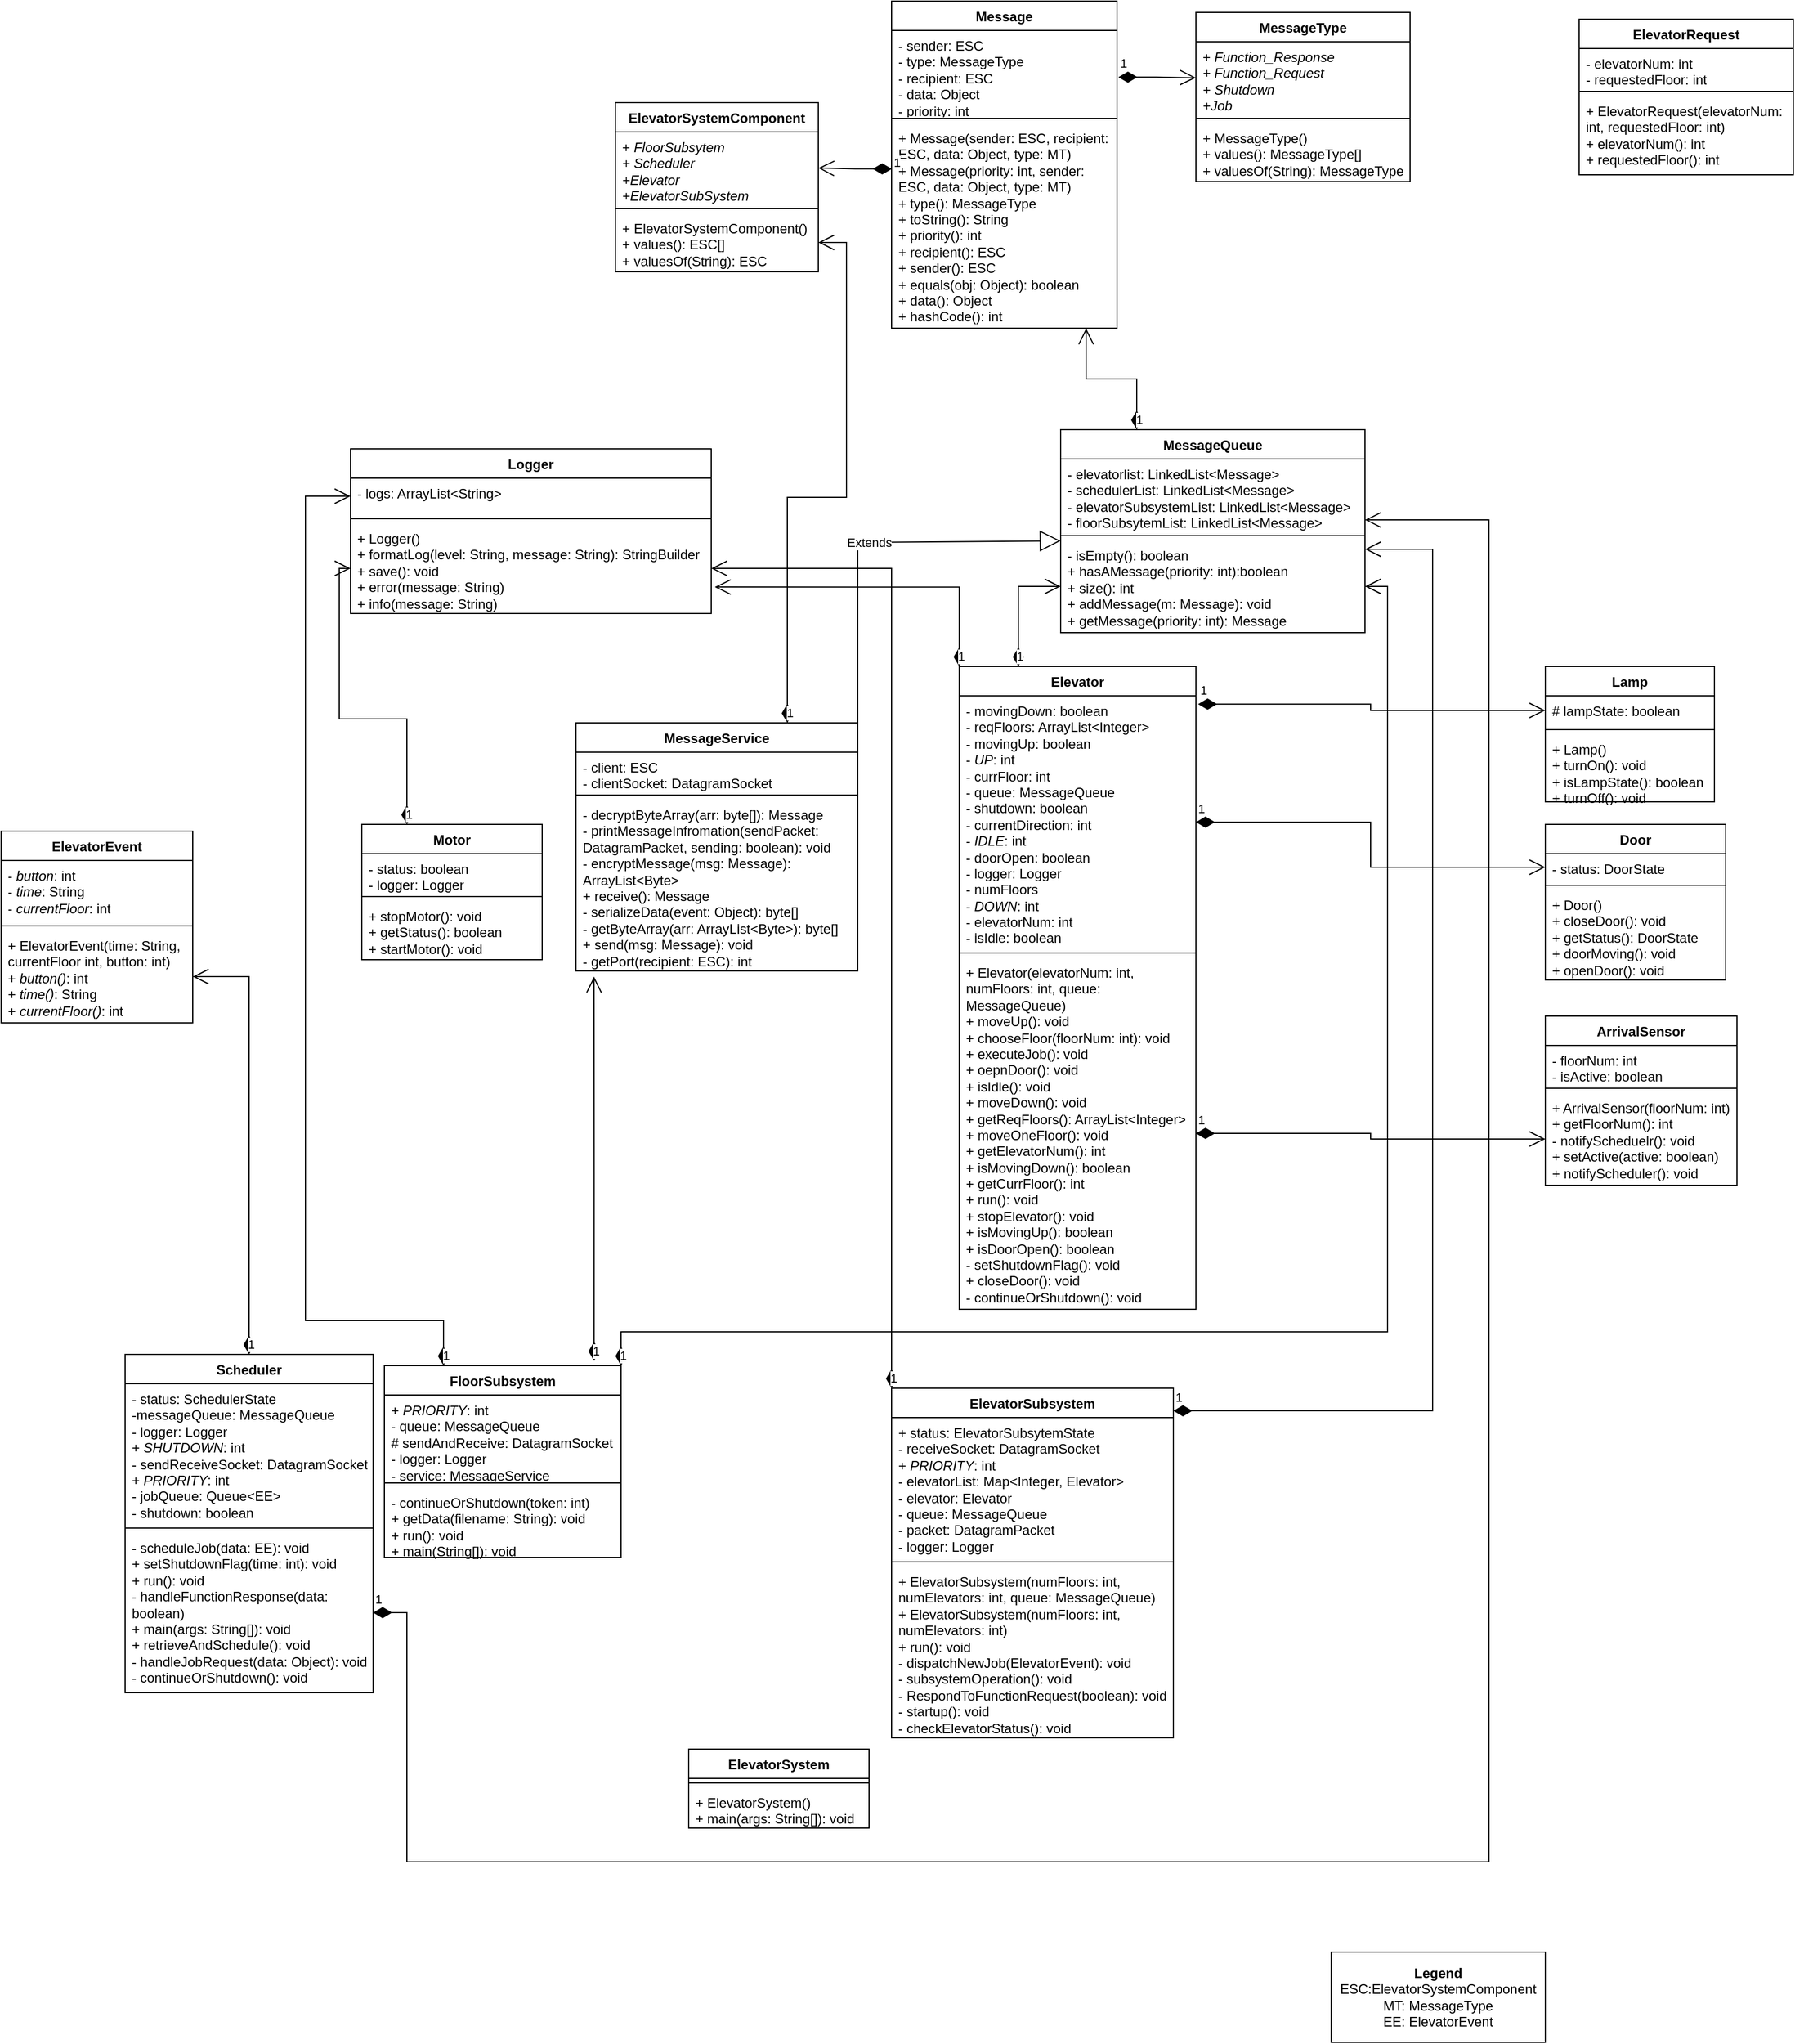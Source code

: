 <mxfile version="21.0.6" type="device"><diagram id="3t-Xdhb6PgF_ciVuHl3x" name="Page-1"><mxGraphModel dx="2268" dy="459" grid="1" gridSize="10" guides="1" tooltips="1" connect="1" arrows="1" fold="1" page="1" pageScale="1" pageWidth="1169" pageHeight="827" math="0" shadow="0"><root><mxCell id="0"/><mxCell id="1" parent="0"/><mxCell id="YwvVBsMI8Cu3JmlqMeA0-1" value="Message" style="swimlane;fontStyle=1;align=center;verticalAlign=top;childLayout=stackLayout;horizontal=1;startSize=26;horizontalStack=0;resizeParent=1;resizeParentMax=0;resizeLast=0;collapsible=1;marginBottom=0;whiteSpace=wrap;html=1;" vertex="1" parent="1"><mxGeometry x="390" y="110" width="200" height="290" as="geometry"/></mxCell><mxCell id="YwvVBsMI8Cu3JmlqMeA0-2" value="- sender: ESC&lt;br&gt;- type: MessageType&lt;br&gt;- recipient: ESC&lt;br&gt;- data: Object&lt;br&gt;- priority: int" style="text;strokeColor=none;fillColor=none;align=left;verticalAlign=top;spacingLeft=4;spacingRight=4;overflow=hidden;rotatable=0;points=[[0,0.5],[1,0.5]];portConstraint=eastwest;whiteSpace=wrap;html=1;" vertex="1" parent="YwvVBsMI8Cu3JmlqMeA0-1"><mxGeometry y="26" width="200" height="74" as="geometry"/></mxCell><mxCell id="YwvVBsMI8Cu3JmlqMeA0-3" value="" style="line;strokeWidth=1;fillColor=none;align=left;verticalAlign=middle;spacingTop=-1;spacingLeft=3;spacingRight=3;rotatable=0;labelPosition=right;points=[];portConstraint=eastwest;strokeColor=inherit;" vertex="1" parent="YwvVBsMI8Cu3JmlqMeA0-1"><mxGeometry y="100" width="200" height="8" as="geometry"/></mxCell><mxCell id="YwvVBsMI8Cu3JmlqMeA0-4" value="+ Message(sender: ESC, recipient: ESC, data: Object, type: MT)&lt;br&gt;+ Message(priority: int, sender: ESC, data: Object, type: MT)&lt;br&gt;+ type(): MessageType&lt;br&gt;+ toString(): String&lt;br&gt;+ priority(): int&lt;br&gt;+ recipient(): ESC&lt;br&gt;+ sender(): ESC&lt;br&gt;+ equals(obj: Object): boolean&lt;br&gt;+ data(): Object&lt;br&gt;+ hashCode(): int" style="text;strokeColor=none;fillColor=none;align=left;verticalAlign=top;spacingLeft=4;spacingRight=4;overflow=hidden;rotatable=0;points=[[0,0.5],[1,0.5]];portConstraint=eastwest;whiteSpace=wrap;html=1;" vertex="1" parent="YwvVBsMI8Cu3JmlqMeA0-1"><mxGeometry y="108" width="200" height="182" as="geometry"/></mxCell><mxCell id="YwvVBsMI8Cu3JmlqMeA0-5" value="MessageType" style="swimlane;fontStyle=1;align=center;verticalAlign=top;childLayout=stackLayout;horizontal=1;startSize=26;horizontalStack=0;resizeParent=1;resizeParentMax=0;resizeLast=0;collapsible=1;marginBottom=0;whiteSpace=wrap;html=1;" vertex="1" parent="1"><mxGeometry x="660" y="120" width="190" height="150" as="geometry"/></mxCell><mxCell id="YwvVBsMI8Cu3JmlqMeA0-6" value="+ &lt;i&gt;Function_Response&lt;br&gt;+ Function_Request&lt;br&gt;+ Shutdown&lt;br&gt;+Job&lt;br&gt;&lt;/i&gt;" style="text;strokeColor=none;fillColor=none;align=left;verticalAlign=top;spacingLeft=4;spacingRight=4;overflow=hidden;rotatable=0;points=[[0,0.5],[1,0.5]];portConstraint=eastwest;whiteSpace=wrap;html=1;" vertex="1" parent="YwvVBsMI8Cu3JmlqMeA0-5"><mxGeometry y="26" width="190" height="64" as="geometry"/></mxCell><mxCell id="YwvVBsMI8Cu3JmlqMeA0-7" value="" style="line;strokeWidth=1;fillColor=none;align=left;verticalAlign=middle;spacingTop=-1;spacingLeft=3;spacingRight=3;rotatable=0;labelPosition=right;points=[];portConstraint=eastwest;strokeColor=inherit;" vertex="1" parent="YwvVBsMI8Cu3JmlqMeA0-5"><mxGeometry y="90" width="190" height="8" as="geometry"/></mxCell><mxCell id="YwvVBsMI8Cu3JmlqMeA0-8" value="+ MessageType()&lt;br&gt;+ values(): MessageType[]&lt;br&gt;+ valuesOf(String): MessageType" style="text;strokeColor=none;fillColor=none;align=left;verticalAlign=top;spacingLeft=4;spacingRight=4;overflow=hidden;rotatable=0;points=[[0,0.5],[1,0.5]];portConstraint=eastwest;whiteSpace=wrap;html=1;" vertex="1" parent="YwvVBsMI8Cu3JmlqMeA0-5"><mxGeometry y="98" width="190" height="52" as="geometry"/></mxCell><mxCell id="YwvVBsMI8Cu3JmlqMeA0-13" value="ElevatorSystemComponent" style="swimlane;fontStyle=1;align=center;verticalAlign=top;childLayout=stackLayout;horizontal=1;startSize=26;horizontalStack=0;resizeParent=1;resizeParentMax=0;resizeLast=0;collapsible=1;marginBottom=0;whiteSpace=wrap;html=1;" vertex="1" parent="1"><mxGeometry x="145" y="200" width="180" height="150" as="geometry"/></mxCell><mxCell id="YwvVBsMI8Cu3JmlqMeA0-14" value="+ &lt;i&gt;FloorSubsytem&lt;br&gt;+ Scheduler&lt;br&gt;+Elevator&lt;br&gt;+ElevatorSubSystem&lt;br&gt;&lt;br&gt;&lt;/i&gt;" style="text;strokeColor=none;fillColor=none;align=left;verticalAlign=top;spacingLeft=4;spacingRight=4;overflow=hidden;rotatable=0;points=[[0,0.5],[1,0.5]];portConstraint=eastwest;whiteSpace=wrap;html=1;" vertex="1" parent="YwvVBsMI8Cu3JmlqMeA0-13"><mxGeometry y="26" width="180" height="64" as="geometry"/></mxCell><mxCell id="YwvVBsMI8Cu3JmlqMeA0-15" value="" style="line;strokeWidth=1;fillColor=none;align=left;verticalAlign=middle;spacingTop=-1;spacingLeft=3;spacingRight=3;rotatable=0;labelPosition=right;points=[];portConstraint=eastwest;strokeColor=inherit;" vertex="1" parent="YwvVBsMI8Cu3JmlqMeA0-13"><mxGeometry y="90" width="180" height="8" as="geometry"/></mxCell><mxCell id="YwvVBsMI8Cu3JmlqMeA0-16" value="+ ElevatorSystemComponent()&lt;br&gt;+ values(): ESC[]&lt;br&gt;+ valuesOf(String): ESC" style="text;strokeColor=none;fillColor=none;align=left;verticalAlign=top;spacingLeft=4;spacingRight=4;overflow=hidden;rotatable=0;points=[[0,0.5],[1,0.5]];portConstraint=eastwest;whiteSpace=wrap;html=1;" vertex="1" parent="YwvVBsMI8Cu3JmlqMeA0-13"><mxGeometry y="98" width="180" height="52" as="geometry"/></mxCell><mxCell id="YwvVBsMI8Cu3JmlqMeA0-17" value="MessageQueue" style="swimlane;fontStyle=1;align=center;verticalAlign=top;childLayout=stackLayout;horizontal=1;startSize=26;horizontalStack=0;resizeParent=1;resizeParentMax=0;resizeLast=0;collapsible=1;marginBottom=0;whiteSpace=wrap;html=1;" vertex="1" parent="1"><mxGeometry x="540" y="490" width="270" height="180" as="geometry"/></mxCell><mxCell id="YwvVBsMI8Cu3JmlqMeA0-18" value="- elevatorlist: LinkedList&amp;lt;Message&amp;gt;&lt;br&gt;- schedulerList: LinkedList&amp;lt;Message&amp;gt;&lt;br&gt;- elevatorSubsystemList: LinkedList&amp;lt;Message&amp;gt;&lt;br&gt;- floorSubsytemList: LinkedList&amp;lt;Message&amp;gt;" style="text;strokeColor=none;fillColor=none;align=left;verticalAlign=top;spacingLeft=4;spacingRight=4;overflow=hidden;rotatable=0;points=[[0,0.5],[1,0.5]];portConstraint=eastwest;whiteSpace=wrap;html=1;" vertex="1" parent="YwvVBsMI8Cu3JmlqMeA0-17"><mxGeometry y="26" width="270" height="64" as="geometry"/></mxCell><mxCell id="YwvVBsMI8Cu3JmlqMeA0-19" value="" style="line;strokeWidth=1;fillColor=none;align=left;verticalAlign=middle;spacingTop=-1;spacingLeft=3;spacingRight=3;rotatable=0;labelPosition=right;points=[];portConstraint=eastwest;strokeColor=inherit;" vertex="1" parent="YwvVBsMI8Cu3JmlqMeA0-17"><mxGeometry y="90" width="270" height="8" as="geometry"/></mxCell><mxCell id="YwvVBsMI8Cu3JmlqMeA0-20" value="- isEmpty(): boolean&lt;br&gt;+ hasAMessage(priority: int):boolean&lt;br&gt;+ size(): int&lt;br&gt;+ addMessage(m: Message): void&lt;br&gt;+ getMessage(priority: int): Message" style="text;strokeColor=none;fillColor=none;align=left;verticalAlign=top;spacingLeft=4;spacingRight=4;overflow=hidden;rotatable=0;points=[[0,0.5],[1,0.5]];portConstraint=eastwest;whiteSpace=wrap;html=1;" vertex="1" parent="YwvVBsMI8Cu3JmlqMeA0-17"><mxGeometry y="98" width="270" height="82" as="geometry"/></mxCell><mxCell id="YwvVBsMI8Cu3JmlqMeA0-25" value="Logger" style="swimlane;fontStyle=1;align=center;verticalAlign=top;childLayout=stackLayout;horizontal=1;startSize=26;horizontalStack=0;resizeParent=1;resizeParentMax=0;resizeLast=0;collapsible=1;marginBottom=0;whiteSpace=wrap;html=1;" vertex="1" parent="1"><mxGeometry x="-90" y="507" width="320" height="146" as="geometry"/></mxCell><mxCell id="YwvVBsMI8Cu3JmlqMeA0-26" value="- logs: ArrayList&amp;lt;String&amp;gt;&lt;br&gt;" style="text;strokeColor=none;fillColor=none;align=left;verticalAlign=top;spacingLeft=4;spacingRight=4;overflow=hidden;rotatable=0;points=[[0,0.5],[1,0.5]];portConstraint=eastwest;whiteSpace=wrap;html=1;" vertex="1" parent="YwvVBsMI8Cu3JmlqMeA0-25"><mxGeometry y="26" width="320" height="32" as="geometry"/></mxCell><mxCell id="YwvVBsMI8Cu3JmlqMeA0-27" value="" style="line;strokeWidth=1;fillColor=none;align=left;verticalAlign=middle;spacingTop=-1;spacingLeft=3;spacingRight=3;rotatable=0;labelPosition=right;points=[];portConstraint=eastwest;strokeColor=inherit;" vertex="1" parent="YwvVBsMI8Cu3JmlqMeA0-25"><mxGeometry y="58" width="320" height="8" as="geometry"/></mxCell><mxCell id="YwvVBsMI8Cu3JmlqMeA0-28" value="+ Logger()&lt;br&gt;+ formatLog(level: String, message: String): StringBuilder&lt;br&gt;+ save(): void&lt;br&gt;+ error(message: String)&lt;br&gt;+ info(message: String)" style="text;strokeColor=none;fillColor=none;align=left;verticalAlign=top;spacingLeft=4;spacingRight=4;overflow=hidden;rotatable=0;points=[[0,0.5],[1,0.5]];portConstraint=eastwest;whiteSpace=wrap;html=1;" vertex="1" parent="YwvVBsMI8Cu3JmlqMeA0-25"><mxGeometry y="66" width="320" height="80" as="geometry"/></mxCell><mxCell id="YwvVBsMI8Cu3JmlqMeA0-29" value="Elevator" style="swimlane;fontStyle=1;align=center;verticalAlign=top;childLayout=stackLayout;horizontal=1;startSize=26;horizontalStack=0;resizeParent=1;resizeParentMax=0;resizeLast=0;collapsible=1;marginBottom=0;whiteSpace=wrap;html=1;" vertex="1" parent="1"><mxGeometry x="450" y="700" width="210" height="570" as="geometry"/></mxCell><mxCell id="YwvVBsMI8Cu3JmlqMeA0-30" value="- movingDown: boolean&lt;br&gt;- reqFloors: ArrayList&amp;lt;Integer&amp;gt;&lt;br&gt;- movingUp: boolean&lt;br&gt;- &lt;i&gt;UP&lt;/i&gt;: int&lt;br&gt;- currFloor: int&lt;br&gt;- queue: MessageQueue&lt;br&gt;- shutdown: boolean&lt;br&gt;- currentDirection: int&lt;br&gt;- &lt;i&gt;IDLE&lt;/i&gt;: int&lt;br&gt;- doorOpen: boolean&lt;br&gt;- logger: Logger&lt;br&gt;- numFloors&amp;nbsp;&lt;br&gt;- &lt;i&gt;DOWN&lt;/i&gt;: int&lt;br&gt;- elevatorNum: int&lt;br&gt;- isIdle: boolean" style="text;strokeColor=none;fillColor=none;align=left;verticalAlign=top;spacingLeft=4;spacingRight=4;overflow=hidden;rotatable=0;points=[[0,0.5],[1,0.5]];portConstraint=eastwest;whiteSpace=wrap;html=1;" vertex="1" parent="YwvVBsMI8Cu3JmlqMeA0-29"><mxGeometry y="26" width="210" height="224" as="geometry"/></mxCell><mxCell id="YwvVBsMI8Cu3JmlqMeA0-31" value="" style="line;strokeWidth=1;fillColor=none;align=left;verticalAlign=middle;spacingTop=-1;spacingLeft=3;spacingRight=3;rotatable=0;labelPosition=right;points=[];portConstraint=eastwest;strokeColor=inherit;" vertex="1" parent="YwvVBsMI8Cu3JmlqMeA0-29"><mxGeometry y="250" width="210" height="8" as="geometry"/></mxCell><mxCell id="YwvVBsMI8Cu3JmlqMeA0-32" value="+ Elevator(elevatorNum: int, numFloors: int, queue: MessageQueue)&lt;br&gt;+ moveUp(): void&lt;br&gt;+ chooseFloor(floorNum: int): void&lt;br&gt;+ executeJob(): void&lt;br&gt;+ oepnDoor(): void&lt;br&gt;+ isIdle(): void&lt;br&gt;+ moveDown(): void&lt;br&gt;+ getReqFloors(): ArrayList&amp;lt;Integer&amp;gt;&lt;br&gt;+ moveOneFloor(): void&lt;br&gt;+ getElevatorNum(): int&lt;br&gt;+ isMovingDown(): boolean&lt;br&gt;+ getCurrFloor(): int&lt;br&gt;+ run(): void&lt;br&gt;+ stopElevator(): void&lt;br&gt;+ isMovingUp(): boolean&lt;br&gt;+ isDoorOpen(): boolean&lt;br&gt;- setShutdownFlag(): void&lt;br&gt;+ closeDoor(): void&lt;br&gt;- continueOrShutdown(): void" style="text;strokeColor=none;fillColor=none;align=left;verticalAlign=top;spacingLeft=4;spacingRight=4;overflow=hidden;rotatable=0;points=[[0,0.5],[1,0.5]];portConstraint=eastwest;whiteSpace=wrap;html=1;" vertex="1" parent="YwvVBsMI8Cu3JmlqMeA0-29"><mxGeometry y="258" width="210" height="312" as="geometry"/></mxCell><mxCell id="YwvVBsMI8Cu3JmlqMeA0-33" value="MessageService" style="swimlane;fontStyle=1;align=center;verticalAlign=top;childLayout=stackLayout;horizontal=1;startSize=26;horizontalStack=0;resizeParent=1;resizeParentMax=0;resizeLast=0;collapsible=1;marginBottom=0;whiteSpace=wrap;html=1;" vertex="1" parent="1"><mxGeometry x="110" y="750" width="250" height="220" as="geometry"/></mxCell><mxCell id="YwvVBsMI8Cu3JmlqMeA0-34" value="- client: ESC&lt;br&gt;- clientSocket: DatagramSocket" style="text;strokeColor=none;fillColor=none;align=left;verticalAlign=top;spacingLeft=4;spacingRight=4;overflow=hidden;rotatable=0;points=[[0,0.5],[1,0.5]];portConstraint=eastwest;whiteSpace=wrap;html=1;" vertex="1" parent="YwvVBsMI8Cu3JmlqMeA0-33"><mxGeometry y="26" width="250" height="34" as="geometry"/></mxCell><mxCell id="YwvVBsMI8Cu3JmlqMeA0-35" value="" style="line;strokeWidth=1;fillColor=none;align=left;verticalAlign=middle;spacingTop=-1;spacingLeft=3;spacingRight=3;rotatable=0;labelPosition=right;points=[];portConstraint=eastwest;strokeColor=inherit;" vertex="1" parent="YwvVBsMI8Cu3JmlqMeA0-33"><mxGeometry y="60" width="250" height="8" as="geometry"/></mxCell><mxCell id="YwvVBsMI8Cu3JmlqMeA0-36" value="- decryptByteArray(arr: byte[]): Message&lt;br&gt;- printMessageInfromation(sendPacket: DatagramPacket, sending: boolean): void&lt;br&gt;- encryptMessage(msg: Message): ArrayList&amp;lt;Byte&amp;gt;&lt;br&gt;+ receive(): Message&lt;br&gt;- serializeData(event: Object): byte[]&lt;br&gt;- getByteArray(arr: ArrayList&amp;lt;Byte&amp;gt;): byte[]&lt;br&gt;+ send(msg: Message): void&lt;br&gt;- getPort(recipient: ESC): int" style="text;strokeColor=none;fillColor=none;align=left;verticalAlign=top;spacingLeft=4;spacingRight=4;overflow=hidden;rotatable=0;points=[[0,0.5],[1,0.5]];portConstraint=eastwest;whiteSpace=wrap;html=1;" vertex="1" parent="YwvVBsMI8Cu3JmlqMeA0-33"><mxGeometry y="68" width="250" height="152" as="geometry"/></mxCell><mxCell id="YwvVBsMI8Cu3JmlqMeA0-37" value="Motor" style="swimlane;fontStyle=1;align=center;verticalAlign=top;childLayout=stackLayout;horizontal=1;startSize=26;horizontalStack=0;resizeParent=1;resizeParentMax=0;resizeLast=0;collapsible=1;marginBottom=0;whiteSpace=wrap;html=1;" vertex="1" parent="1"><mxGeometry x="-80" y="840" width="160" height="120" as="geometry"/></mxCell><mxCell id="YwvVBsMI8Cu3JmlqMeA0-38" value="- status: boolean&lt;br&gt;- logger: Logger" style="text;strokeColor=none;fillColor=none;align=left;verticalAlign=top;spacingLeft=4;spacingRight=4;overflow=hidden;rotatable=0;points=[[0,0.5],[1,0.5]];portConstraint=eastwest;whiteSpace=wrap;html=1;" vertex="1" parent="YwvVBsMI8Cu3JmlqMeA0-37"><mxGeometry y="26" width="160" height="34" as="geometry"/></mxCell><mxCell id="YwvVBsMI8Cu3JmlqMeA0-39" value="" style="line;strokeWidth=1;fillColor=none;align=left;verticalAlign=middle;spacingTop=-1;spacingLeft=3;spacingRight=3;rotatable=0;labelPosition=right;points=[];portConstraint=eastwest;strokeColor=inherit;" vertex="1" parent="YwvVBsMI8Cu3JmlqMeA0-37"><mxGeometry y="60" width="160" height="8" as="geometry"/></mxCell><mxCell id="YwvVBsMI8Cu3JmlqMeA0-40" value="+ stopMotor(): void&lt;br&gt;+ getStatus(): boolean&lt;br&gt;+ startMotor(): void" style="text;strokeColor=none;fillColor=none;align=left;verticalAlign=top;spacingLeft=4;spacingRight=4;overflow=hidden;rotatable=0;points=[[0,0.5],[1,0.5]];portConstraint=eastwest;whiteSpace=wrap;html=1;" vertex="1" parent="YwvVBsMI8Cu3JmlqMeA0-37"><mxGeometry y="68" width="160" height="52" as="geometry"/></mxCell><mxCell id="YwvVBsMI8Cu3JmlqMeA0-41" value="ElevatorEvent" style="swimlane;fontStyle=1;align=center;verticalAlign=top;childLayout=stackLayout;horizontal=1;startSize=26;horizontalStack=0;resizeParent=1;resizeParentMax=0;resizeLast=0;collapsible=1;marginBottom=0;whiteSpace=wrap;html=1;" vertex="1" parent="1"><mxGeometry x="-400" y="846" width="170" height="170" as="geometry"/></mxCell><mxCell id="YwvVBsMI8Cu3JmlqMeA0-42" value="- &lt;i&gt;button&lt;/i&gt;: int&lt;br&gt;- &lt;i&gt;time&lt;/i&gt;: String&lt;br&gt;- &lt;i&gt;currentFloor&lt;/i&gt;: int" style="text;strokeColor=none;fillColor=none;align=left;verticalAlign=top;spacingLeft=4;spacingRight=4;overflow=hidden;rotatable=0;points=[[0,0.5],[1,0.5]];portConstraint=eastwest;whiteSpace=wrap;html=1;" vertex="1" parent="YwvVBsMI8Cu3JmlqMeA0-41"><mxGeometry y="26" width="170" height="54" as="geometry"/></mxCell><mxCell id="YwvVBsMI8Cu3JmlqMeA0-43" value="" style="line;strokeWidth=1;fillColor=none;align=left;verticalAlign=middle;spacingTop=-1;spacingLeft=3;spacingRight=3;rotatable=0;labelPosition=right;points=[];portConstraint=eastwest;strokeColor=inherit;" vertex="1" parent="YwvVBsMI8Cu3JmlqMeA0-41"><mxGeometry y="80" width="170" height="8" as="geometry"/></mxCell><mxCell id="YwvVBsMI8Cu3JmlqMeA0-44" value="+ ElevatorEvent(time: String, currentFloor int, button: int)&lt;br&gt;+&amp;nbsp;&lt;i&gt;button()&lt;/i&gt;: int&lt;br&gt;+ &lt;i&gt;time()&lt;/i&gt;: String&lt;br&gt;+&lt;i&gt; currentFloor()&lt;/i&gt;: int" style="text;strokeColor=none;fillColor=none;align=left;verticalAlign=top;spacingLeft=4;spacingRight=4;overflow=hidden;rotatable=0;points=[[0,0.5],[1,0.5]];portConstraint=eastwest;whiteSpace=wrap;html=1;" vertex="1" parent="YwvVBsMI8Cu3JmlqMeA0-41"><mxGeometry y="88" width="170" height="82" as="geometry"/></mxCell><mxCell id="YwvVBsMI8Cu3JmlqMeA0-45" value="ElevatorSubsystem" style="swimlane;fontStyle=1;align=center;verticalAlign=top;childLayout=stackLayout;horizontal=1;startSize=26;horizontalStack=0;resizeParent=1;resizeParentMax=0;resizeLast=0;collapsible=1;marginBottom=0;whiteSpace=wrap;html=1;" vertex="1" parent="1"><mxGeometry x="390" y="1340" width="250" height="310" as="geometry"/></mxCell><mxCell id="YwvVBsMI8Cu3JmlqMeA0-46" value="+ status: ElevatorSubsytemState&lt;br&gt;- receiveSocket: DatagramSocket&lt;br&gt;+ &lt;i&gt;PRIORITY&lt;/i&gt;: int&lt;br&gt;- elevatorList: Map&amp;lt;Integer, Elevator&amp;gt;&lt;br&gt;- elevator: Elevator&lt;br&gt;- queue: MessageQueue&lt;br&gt;- packet: DatagramPacket&lt;br&gt;- logger: Logger" style="text;strokeColor=none;fillColor=none;align=left;verticalAlign=top;spacingLeft=4;spacingRight=4;overflow=hidden;rotatable=0;points=[[0,0.5],[1,0.5]];portConstraint=eastwest;whiteSpace=wrap;html=1;" vertex="1" parent="YwvVBsMI8Cu3JmlqMeA0-45"><mxGeometry y="26" width="250" height="124" as="geometry"/></mxCell><mxCell id="YwvVBsMI8Cu3JmlqMeA0-47" value="" style="line;strokeWidth=1;fillColor=none;align=left;verticalAlign=middle;spacingTop=-1;spacingLeft=3;spacingRight=3;rotatable=0;labelPosition=right;points=[];portConstraint=eastwest;strokeColor=inherit;" vertex="1" parent="YwvVBsMI8Cu3JmlqMeA0-45"><mxGeometry y="150" width="250" height="8" as="geometry"/></mxCell><mxCell id="YwvVBsMI8Cu3JmlqMeA0-48" value="+ ElevatorSubsystem(numFloors: int, numElevators: int, queue: MessageQueue)&lt;br&gt;+ ElevatorSubsystem(numFloors: int, numElevators: int)&lt;br&gt;+ run(): void&lt;br&gt;- dispatchNewJob(ElevatorEvent): void&lt;br&gt;- subsystemOperation(): void&lt;br&gt;- RespondToFunctionRequest(boolean): void&lt;br&gt;- startup(): void&lt;br&gt;- checkElevatorStatus(): void" style="text;strokeColor=none;fillColor=none;align=left;verticalAlign=top;spacingLeft=4;spacingRight=4;overflow=hidden;rotatable=0;points=[[0,0.5],[1,0.5]];portConstraint=eastwest;whiteSpace=wrap;html=1;" vertex="1" parent="YwvVBsMI8Cu3JmlqMeA0-45"><mxGeometry y="158" width="250" height="152" as="geometry"/></mxCell><mxCell id="YwvVBsMI8Cu3JmlqMeA0-49" value="FloorSubsystem" style="swimlane;fontStyle=1;align=center;verticalAlign=top;childLayout=stackLayout;horizontal=1;startSize=26;horizontalStack=0;resizeParent=1;resizeParentMax=0;resizeLast=0;collapsible=1;marginBottom=0;whiteSpace=wrap;html=1;" vertex="1" parent="1"><mxGeometry x="-60" y="1320" width="210" height="170" as="geometry"/></mxCell><mxCell id="YwvVBsMI8Cu3JmlqMeA0-50" value="+ &lt;i&gt;PRIORITY&lt;/i&gt;:&lt;i&gt;&amp;nbsp;&lt;/i&gt;int&lt;br&gt;- queue: MessageQueue&lt;br&gt;# sendAndReceive: DatagramSocket&lt;br&gt;- logger: Logger&lt;br&gt;- service: MessageService" style="text;strokeColor=none;fillColor=none;align=left;verticalAlign=top;spacingLeft=4;spacingRight=4;overflow=hidden;rotatable=0;points=[[0,0.5],[1,0.5]];portConstraint=eastwest;whiteSpace=wrap;html=1;" vertex="1" parent="YwvVBsMI8Cu3JmlqMeA0-49"><mxGeometry y="26" width="210" height="74" as="geometry"/></mxCell><mxCell id="YwvVBsMI8Cu3JmlqMeA0-51" value="" style="line;strokeWidth=1;fillColor=none;align=left;verticalAlign=middle;spacingTop=-1;spacingLeft=3;spacingRight=3;rotatable=0;labelPosition=right;points=[];portConstraint=eastwest;strokeColor=inherit;" vertex="1" parent="YwvVBsMI8Cu3JmlqMeA0-49"><mxGeometry y="100" width="210" height="8" as="geometry"/></mxCell><mxCell id="YwvVBsMI8Cu3JmlqMeA0-52" value="- continueOrShutdown(token: int)&lt;br&gt;+ getData(filename: String): void&lt;br&gt;+ run(): void&lt;br&gt;+ main(String[]): void" style="text;strokeColor=none;fillColor=none;align=left;verticalAlign=top;spacingLeft=4;spacingRight=4;overflow=hidden;rotatable=0;points=[[0,0.5],[1,0.5]];portConstraint=eastwest;whiteSpace=wrap;html=1;" vertex="1" parent="YwvVBsMI8Cu3JmlqMeA0-49"><mxGeometry y="108" width="210" height="62" as="geometry"/></mxCell><mxCell id="YwvVBsMI8Cu3JmlqMeA0-53" value="Scheduler" style="swimlane;fontStyle=1;align=center;verticalAlign=top;childLayout=stackLayout;horizontal=1;startSize=26;horizontalStack=0;resizeParent=1;resizeParentMax=0;resizeLast=0;collapsible=1;marginBottom=0;whiteSpace=wrap;html=1;" vertex="1" parent="1"><mxGeometry x="-290" y="1310" width="220" height="300" as="geometry"/></mxCell><mxCell id="YwvVBsMI8Cu3JmlqMeA0-54" value="- status: SchedulerState&lt;br&gt;-messageQueue: MessageQueue&lt;br&gt;- logger: Logger&lt;br&gt;+&lt;i&gt;&amp;nbsp;SHUTDOWN&lt;/i&gt;: int&lt;br&gt;- sendReceiveSocket: DatagramSocket&lt;br&gt;+&lt;i&gt;&amp;nbsp;PRIORITY&lt;/i&gt;: int&lt;br&gt;- jobQueue: Queue&amp;lt;EE&amp;gt;&lt;br&gt;- shutdown: boolean" style="text;strokeColor=none;fillColor=none;align=left;verticalAlign=top;spacingLeft=4;spacingRight=4;overflow=hidden;rotatable=0;points=[[0,0.5],[1,0.5]];portConstraint=eastwest;whiteSpace=wrap;html=1;" vertex="1" parent="YwvVBsMI8Cu3JmlqMeA0-53"><mxGeometry y="26" width="220" height="124" as="geometry"/></mxCell><mxCell id="YwvVBsMI8Cu3JmlqMeA0-55" value="" style="line;strokeWidth=1;fillColor=none;align=left;verticalAlign=middle;spacingTop=-1;spacingLeft=3;spacingRight=3;rotatable=0;labelPosition=right;points=[];portConstraint=eastwest;strokeColor=inherit;" vertex="1" parent="YwvVBsMI8Cu3JmlqMeA0-53"><mxGeometry y="150" width="220" height="8" as="geometry"/></mxCell><mxCell id="YwvVBsMI8Cu3JmlqMeA0-56" value="- scheduleJob(data: EE): void&lt;br&gt;+ setShutdownFlag(time: int): void&lt;br&gt;+ run(): void&lt;br&gt;- handleFunctionResponse(data: boolean)&lt;br&gt;+ main(args: String[]): void&lt;br&gt;+ retrieveAndSchedule(): void&lt;br&gt;- handleJobRequest(data: Object): void&lt;br&gt;- continueOrShutdown(): void" style="text;strokeColor=none;fillColor=none;align=left;verticalAlign=top;spacingLeft=4;spacingRight=4;overflow=hidden;rotatable=0;points=[[0,0.5],[1,0.5]];portConstraint=eastwest;whiteSpace=wrap;html=1;" vertex="1" parent="YwvVBsMI8Cu3JmlqMeA0-53"><mxGeometry y="158" width="220" height="142" as="geometry"/></mxCell><mxCell id="YwvVBsMI8Cu3JmlqMeA0-57" value="ElevatorSystem" style="swimlane;fontStyle=1;align=center;verticalAlign=top;childLayout=stackLayout;horizontal=1;startSize=26;horizontalStack=0;resizeParent=1;resizeParentMax=0;resizeLast=0;collapsible=1;marginBottom=0;whiteSpace=wrap;html=1;" vertex="1" parent="1"><mxGeometry x="210" y="1660" width="160" height="70" as="geometry"/></mxCell><mxCell id="YwvVBsMI8Cu3JmlqMeA0-59" value="" style="line;strokeWidth=1;fillColor=none;align=left;verticalAlign=middle;spacingTop=-1;spacingLeft=3;spacingRight=3;rotatable=0;labelPosition=right;points=[];portConstraint=eastwest;strokeColor=inherit;" vertex="1" parent="YwvVBsMI8Cu3JmlqMeA0-57"><mxGeometry y="26" width="160" height="8" as="geometry"/></mxCell><mxCell id="YwvVBsMI8Cu3JmlqMeA0-60" value="+ ElevatorSystem()&lt;br&gt;+ main(args: String[]): void" style="text;strokeColor=none;fillColor=none;align=left;verticalAlign=top;spacingLeft=4;spacingRight=4;overflow=hidden;rotatable=0;points=[[0,0.5],[1,0.5]];portConstraint=eastwest;whiteSpace=wrap;html=1;" vertex="1" parent="YwvVBsMI8Cu3JmlqMeA0-57"><mxGeometry y="34" width="160" height="36" as="geometry"/></mxCell><mxCell id="YwvVBsMI8Cu3JmlqMeA0-62" value="ElevatorRequest" style="swimlane;fontStyle=1;align=center;verticalAlign=top;childLayout=stackLayout;horizontal=1;startSize=26;horizontalStack=0;resizeParent=1;resizeParentMax=0;resizeLast=0;collapsible=1;marginBottom=0;whiteSpace=wrap;html=1;" vertex="1" parent="1"><mxGeometry x="1000" y="126" width="190" height="138" as="geometry"/></mxCell><mxCell id="YwvVBsMI8Cu3JmlqMeA0-63" value="- elevatorNum: int&lt;br&gt;- requestedFloor: int" style="text;strokeColor=none;fillColor=none;align=left;verticalAlign=top;spacingLeft=4;spacingRight=4;overflow=hidden;rotatable=0;points=[[0,0.5],[1,0.5]];portConstraint=eastwest;whiteSpace=wrap;html=1;" vertex="1" parent="YwvVBsMI8Cu3JmlqMeA0-62"><mxGeometry y="26" width="190" height="34" as="geometry"/></mxCell><mxCell id="YwvVBsMI8Cu3JmlqMeA0-64" value="" style="line;strokeWidth=1;fillColor=none;align=left;verticalAlign=middle;spacingTop=-1;spacingLeft=3;spacingRight=3;rotatable=0;labelPosition=right;points=[];portConstraint=eastwest;strokeColor=inherit;" vertex="1" parent="YwvVBsMI8Cu3JmlqMeA0-62"><mxGeometry y="60" width="190" height="8" as="geometry"/></mxCell><mxCell id="YwvVBsMI8Cu3JmlqMeA0-65" value="+ ElevatorRequest(elevatorNum: int, requestedFloor: int)&lt;br&gt;+ elevatorNum(): int&lt;br&gt;+ requestedFloor(): int" style="text;strokeColor=none;fillColor=none;align=left;verticalAlign=top;spacingLeft=4;spacingRight=4;overflow=hidden;rotatable=0;points=[[0,0.5],[1,0.5]];portConstraint=eastwest;whiteSpace=wrap;html=1;" vertex="1" parent="YwvVBsMI8Cu3JmlqMeA0-62"><mxGeometry y="68" width="190" height="70" as="geometry"/></mxCell><mxCell id="YwvVBsMI8Cu3JmlqMeA0-66" value="ArrivalSensor" style="swimlane;fontStyle=1;align=center;verticalAlign=top;childLayout=stackLayout;horizontal=1;startSize=26;horizontalStack=0;resizeParent=1;resizeParentMax=0;resizeLast=0;collapsible=1;marginBottom=0;whiteSpace=wrap;html=1;" vertex="1" parent="1"><mxGeometry x="970" y="1010" width="170" height="150" as="geometry"/></mxCell><mxCell id="YwvVBsMI8Cu3JmlqMeA0-67" value="- floorNum: int&lt;br&gt;- isActive: boolean" style="text;strokeColor=none;fillColor=none;align=left;verticalAlign=top;spacingLeft=4;spacingRight=4;overflow=hidden;rotatable=0;points=[[0,0.5],[1,0.5]];portConstraint=eastwest;whiteSpace=wrap;html=1;" vertex="1" parent="YwvVBsMI8Cu3JmlqMeA0-66"><mxGeometry y="26" width="170" height="34" as="geometry"/></mxCell><mxCell id="YwvVBsMI8Cu3JmlqMeA0-68" value="" style="line;strokeWidth=1;fillColor=none;align=left;verticalAlign=middle;spacingTop=-1;spacingLeft=3;spacingRight=3;rotatable=0;labelPosition=right;points=[];portConstraint=eastwest;strokeColor=inherit;" vertex="1" parent="YwvVBsMI8Cu3JmlqMeA0-66"><mxGeometry y="60" width="170" height="8" as="geometry"/></mxCell><mxCell id="YwvVBsMI8Cu3JmlqMeA0-69" value="+ ArrivalSensor(floorNum: int) &lt;br&gt;+ getFloorNum(): int&lt;br&gt;- notifyScheduelr(): void&lt;br&gt;+ setActive(active: boolean)&lt;br&gt;+ notifyScheduler(): void" style="text;strokeColor=none;fillColor=none;align=left;verticalAlign=top;spacingLeft=4;spacingRight=4;overflow=hidden;rotatable=0;points=[[0,0.5],[1,0.5]];portConstraint=eastwest;whiteSpace=wrap;html=1;" vertex="1" parent="YwvVBsMI8Cu3JmlqMeA0-66"><mxGeometry y="68" width="170" height="82" as="geometry"/></mxCell><mxCell id="YwvVBsMI8Cu3JmlqMeA0-70" value="Door" style="swimlane;fontStyle=1;align=center;verticalAlign=top;childLayout=stackLayout;horizontal=1;startSize=26;horizontalStack=0;resizeParent=1;resizeParentMax=0;resizeLast=0;collapsible=1;marginBottom=0;whiteSpace=wrap;html=1;" vertex="1" parent="1"><mxGeometry x="970" y="840" width="160" height="138" as="geometry"/></mxCell><mxCell id="YwvVBsMI8Cu3JmlqMeA0-71" value="- status: DoorState" style="text;strokeColor=none;fillColor=none;align=left;verticalAlign=top;spacingLeft=4;spacingRight=4;overflow=hidden;rotatable=0;points=[[0,0.5],[1,0.5]];portConstraint=eastwest;whiteSpace=wrap;html=1;" vertex="1" parent="YwvVBsMI8Cu3JmlqMeA0-70"><mxGeometry y="26" width="160" height="24" as="geometry"/></mxCell><mxCell id="YwvVBsMI8Cu3JmlqMeA0-72" value="" style="line;strokeWidth=1;fillColor=none;align=left;verticalAlign=middle;spacingTop=-1;spacingLeft=3;spacingRight=3;rotatable=0;labelPosition=right;points=[];portConstraint=eastwest;strokeColor=inherit;" vertex="1" parent="YwvVBsMI8Cu3JmlqMeA0-70"><mxGeometry y="50" width="160" height="8" as="geometry"/></mxCell><mxCell id="YwvVBsMI8Cu3JmlqMeA0-73" value="+ Door()&lt;br&gt;+ closeDoor(): void&lt;br&gt;+ getStatus(): DoorState&lt;br&gt;+ doorMoving(): void&lt;br&gt;+ openDoor(): void" style="text;strokeColor=none;fillColor=none;align=left;verticalAlign=top;spacingLeft=4;spacingRight=4;overflow=hidden;rotatable=0;points=[[0,0.5],[1,0.5]];portConstraint=eastwest;whiteSpace=wrap;html=1;" vertex="1" parent="YwvVBsMI8Cu3JmlqMeA0-70"><mxGeometry y="58" width="160" height="80" as="geometry"/></mxCell><mxCell id="YwvVBsMI8Cu3JmlqMeA0-74" value="1" style="endArrow=open;html=1;endSize=12;startArrow=diamondThin;startSize=14;startFill=1;edgeStyle=orthogonalEdgeStyle;align=left;verticalAlign=bottom;rounded=0;entryX=0;entryY=0.5;entryDx=0;entryDy=0;exitX=1.006;exitY=0.56;exitDx=0;exitDy=0;exitPerimeter=0;" edge="1" parent="1" source="YwvVBsMI8Cu3JmlqMeA0-2" target="YwvVBsMI8Cu3JmlqMeA0-6"><mxGeometry x="-1" y="3" relative="1" as="geometry"><mxPoint x="600" y="180" as="sourcePoint"/><mxPoint x="720" y="70" as="targetPoint"/></mxGeometry></mxCell><mxCell id="YwvVBsMI8Cu3JmlqMeA0-75" value="1" style="endArrow=open;html=1;endSize=12;startArrow=diamondThin;startSize=14;startFill=1;edgeStyle=orthogonalEdgeStyle;align=left;verticalAlign=bottom;rounded=0;entryX=1;entryY=0.5;entryDx=0;entryDy=0;exitX=0.001;exitY=0.224;exitDx=0;exitDy=0;exitPerimeter=0;" edge="1" parent="1" source="YwvVBsMI8Cu3JmlqMeA0-4" target="YwvVBsMI8Cu3JmlqMeA0-14"><mxGeometry x="-1" y="3" relative="1" as="geometry"><mxPoint x="240" y="140" as="sourcePoint"/><mxPoint x="400" y="140" as="targetPoint"/></mxGeometry></mxCell><mxCell id="YwvVBsMI8Cu3JmlqMeA0-76" value="1" style="endArrow=open;html=1;endSize=12;startArrow=diamondThin;startSize=14;startFill=1;edgeStyle=orthogonalEdgeStyle;align=left;verticalAlign=bottom;rounded=0;entryX=0.863;entryY=1.001;entryDx=0;entryDy=0;entryPerimeter=0;exitX=0.25;exitY=0;exitDx=0;exitDy=0;" edge="1" parent="1" source="YwvVBsMI8Cu3JmlqMeA0-17" target="YwvVBsMI8Cu3JmlqMeA0-4"><mxGeometry x="-1" y="3" relative="1" as="geometry"><mxPoint x="520" y="530" as="sourcePoint"/><mxPoint x="680" y="530" as="targetPoint"/></mxGeometry></mxCell><mxCell id="YwvVBsMI8Cu3JmlqMeA0-79" value="1" style="endArrow=open;html=1;endSize=12;startArrow=diamondThin;startSize=14;startFill=1;edgeStyle=orthogonalEdgeStyle;align=left;verticalAlign=bottom;rounded=0;" edge="1" parent="1" source="YwvVBsMI8Cu3JmlqMeA0-53" target="YwvVBsMI8Cu3JmlqMeA0-44"><mxGeometry x="-1" y="3" relative="1" as="geometry"><mxPoint x="-130" y="1180" as="sourcePoint"/><mxPoint x="30" y="1180" as="targetPoint"/></mxGeometry></mxCell><mxCell id="YwvVBsMI8Cu3JmlqMeA0-80" value="1" style="endArrow=open;html=1;endSize=12;startArrow=diamondThin;startSize=14;startFill=1;edgeStyle=orthogonalEdgeStyle;align=left;verticalAlign=bottom;rounded=0;exitX=1;exitY=0.5;exitDx=0;exitDy=0;entryX=1;entryY=0.844;entryDx=0;entryDy=0;entryPerimeter=0;" edge="1" parent="1" source="YwvVBsMI8Cu3JmlqMeA0-56" target="YwvVBsMI8Cu3JmlqMeA0-18"><mxGeometry x="-1" y="3" relative="1" as="geometry"><mxPoint x="-30" y="1540" as="sourcePoint"/><mxPoint x="920" y="620" as="targetPoint"/><Array as="points"><mxPoint x="-40" y="1539"/><mxPoint x="-40" y="1760"/><mxPoint x="920" y="1760"/><mxPoint x="920" y="570"/></Array></mxGeometry></mxCell><mxCell id="YwvVBsMI8Cu3JmlqMeA0-82" value="1" style="endArrow=open;html=1;endSize=12;startArrow=diamondThin;startSize=14;startFill=1;edgeStyle=orthogonalEdgeStyle;align=left;verticalAlign=bottom;rounded=0;exitX=0.25;exitY=0;exitDx=0;exitDy=0;" edge="1" parent="1" source="YwvVBsMI8Cu3JmlqMeA0-37" target="YwvVBsMI8Cu3JmlqMeA0-28"><mxGeometry x="-1" y="3" relative="1" as="geometry"><mxPoint x="-120" y="740" as="sourcePoint"/><mxPoint x="40" y="740" as="targetPoint"/></mxGeometry></mxCell><mxCell id="YwvVBsMI8Cu3JmlqMeA0-85" value="1" style="endArrow=open;html=1;endSize=12;startArrow=diamondThin;startSize=14;startFill=1;edgeStyle=orthogonalEdgeStyle;align=left;verticalAlign=bottom;rounded=0;exitX=0;exitY=0;exitDx=0;exitDy=0;entryX=1.01;entryY=0.707;entryDx=0;entryDy=0;entryPerimeter=0;" edge="1" parent="1" source="YwvVBsMI8Cu3JmlqMeA0-29" target="YwvVBsMI8Cu3JmlqMeA0-28"><mxGeometry x="-1" y="3" relative="1" as="geometry"><mxPoint x="370" y="630" as="sourcePoint"/><mxPoint x="530" y="630" as="targetPoint"/></mxGeometry></mxCell><mxCell id="YwvVBsMI8Cu3JmlqMeA0-86" value="1" style="endArrow=open;html=1;endSize=12;startArrow=diamondThin;startSize=14;startFill=1;edgeStyle=orthogonalEdgeStyle;align=left;verticalAlign=bottom;rounded=0;exitX=0.25;exitY=0;exitDx=0;exitDy=0;entryX=0;entryY=0.5;entryDx=0;entryDy=0;" edge="1" parent="1" source="YwvVBsMI8Cu3JmlqMeA0-29" target="YwvVBsMI8Cu3JmlqMeA0-20"><mxGeometry x="-1" y="3" relative="1" as="geometry"><mxPoint x="440" y="600" as="sourcePoint"/><mxPoint x="600" y="600" as="targetPoint"/></mxGeometry></mxCell><mxCell id="YwvVBsMI8Cu3JmlqMeA0-95" value="1" style="endArrow=open;html=1;endSize=12;startArrow=diamondThin;startSize=14;startFill=1;edgeStyle=orthogonalEdgeStyle;align=left;verticalAlign=bottom;rounded=0;exitX=0.886;exitY=-0.025;exitDx=0;exitDy=0;exitPerimeter=0;" edge="1" parent="1" source="YwvVBsMI8Cu3JmlqMeA0-49"><mxGeometry x="-1" y="3" relative="1" as="geometry"><mxPoint x="80" y="1090" as="sourcePoint"/><mxPoint x="126" y="975" as="targetPoint"/></mxGeometry></mxCell><mxCell id="YwvVBsMI8Cu3JmlqMeA0-96" value="1" style="endArrow=open;html=1;endSize=12;startArrow=diamondThin;startSize=14;startFill=1;edgeStyle=orthogonalEdgeStyle;align=left;verticalAlign=bottom;rounded=0;exitX=1;exitY=0;exitDx=0;exitDy=0;entryX=1;entryY=0.5;entryDx=0;entryDy=0;" edge="1" parent="1" source="YwvVBsMI8Cu3JmlqMeA0-49" target="YwvVBsMI8Cu3JmlqMeA0-20"><mxGeometry x="-1" y="3" relative="1" as="geometry"><mxPoint x="80" y="1090" as="sourcePoint"/><mxPoint x="780" y="690" as="targetPoint"/><Array as="points"><mxPoint x="150" y="1290"/><mxPoint x="830" y="1290"/><mxPoint x="830" y="629"/></Array></mxGeometry></mxCell><mxCell id="YwvVBsMI8Cu3JmlqMeA0-98" value="1" style="endArrow=open;html=1;endSize=12;startArrow=diamondThin;startSize=14;startFill=1;edgeStyle=orthogonalEdgeStyle;align=left;verticalAlign=bottom;rounded=0;exitX=0;exitY=0;exitDx=0;exitDy=0;entryX=1;entryY=0.5;entryDx=0;entryDy=0;" edge="1" parent="1" source="YwvVBsMI8Cu3JmlqMeA0-45" target="YwvVBsMI8Cu3JmlqMeA0-28"><mxGeometry x="-1" y="3" relative="1" as="geometry"><mxPoint x="210" y="1360" as="sourcePoint"/><mxPoint x="290" y="1060" as="targetPoint"/></mxGeometry></mxCell><mxCell id="YwvVBsMI8Cu3JmlqMeA0-99" value="1" style="endArrow=open;html=1;endSize=12;startArrow=diamondThin;startSize=14;startFill=1;edgeStyle=orthogonalEdgeStyle;align=left;verticalAlign=bottom;rounded=0;" edge="1" parent="1"><mxGeometry x="-1" y="3" relative="1" as="geometry"><mxPoint x="640" y="1360" as="sourcePoint"/><mxPoint x="810" y="596" as="targetPoint"/><Array as="points"><mxPoint x="870" y="1360"/><mxPoint x="870" y="596"/><mxPoint x="812" y="596"/></Array></mxGeometry></mxCell><mxCell id="YwvVBsMI8Cu3JmlqMeA0-100" value="Extends" style="endArrow=block;endSize=16;endFill=0;html=1;rounded=0;exitX=1;exitY=0;exitDx=0;exitDy=0;entryX=0;entryY=0.007;entryDx=0;entryDy=0;entryPerimeter=0;" edge="1" parent="1" source="YwvVBsMI8Cu3JmlqMeA0-33" target="YwvVBsMI8Cu3JmlqMeA0-20"><mxGeometry width="160" relative="1" as="geometry"><mxPoint x="360" y="579.09" as="sourcePoint"/><mxPoint x="520" y="579.09" as="targetPoint"/><Array as="points"><mxPoint x="360" y="590"/></Array></mxGeometry></mxCell><mxCell id="YwvVBsMI8Cu3JmlqMeA0-101" value="&lt;b&gt;Legend&lt;/b&gt;&lt;br&gt;ESC:ElevatorSystemComponent&lt;br&gt;MT: MessageType&lt;br&gt;EE: ElevatorEvent" style="rounded=0;whiteSpace=wrap;html=1;" vertex="1" parent="1"><mxGeometry x="780" y="1840" width="190" height="80" as="geometry"/></mxCell><mxCell id="YwvVBsMI8Cu3JmlqMeA0-102" value="1" style="endArrow=open;html=1;endSize=12;startArrow=diamondThin;startSize=14;startFill=1;edgeStyle=orthogonalEdgeStyle;align=left;verticalAlign=bottom;rounded=0;exitX=0.75;exitY=0;exitDx=0;exitDy=0;entryX=1;entryY=0.5;entryDx=0;entryDy=0;" edge="1" parent="1" source="YwvVBsMI8Cu3JmlqMeA0-33" target="YwvVBsMI8Cu3JmlqMeA0-16"><mxGeometry x="-1" y="3" relative="1" as="geometry"><mxPoint x="420" y="480" as="sourcePoint"/><mxPoint x="580" y="480" as="targetPoint"/><Array as="points"><mxPoint x="298" y="550"/><mxPoint x="350" y="550"/><mxPoint x="350" y="324"/></Array></mxGeometry></mxCell><mxCell id="YwvVBsMI8Cu3JmlqMeA0-103" value="Lamp" style="swimlane;fontStyle=1;align=center;verticalAlign=top;childLayout=stackLayout;horizontal=1;startSize=26;horizontalStack=0;resizeParent=1;resizeParentMax=0;resizeLast=0;collapsible=1;marginBottom=0;whiteSpace=wrap;html=1;" vertex="1" parent="1"><mxGeometry x="970" y="700" width="150" height="120" as="geometry"/></mxCell><mxCell id="YwvVBsMI8Cu3JmlqMeA0-104" value="# lampState: boolean" style="text;strokeColor=none;fillColor=none;align=left;verticalAlign=top;spacingLeft=4;spacingRight=4;overflow=hidden;rotatable=0;points=[[0,0.5],[1,0.5]];portConstraint=eastwest;whiteSpace=wrap;html=1;" vertex="1" parent="YwvVBsMI8Cu3JmlqMeA0-103"><mxGeometry y="26" width="150" height="26" as="geometry"/></mxCell><mxCell id="YwvVBsMI8Cu3JmlqMeA0-105" value="" style="line;strokeWidth=1;fillColor=none;align=left;verticalAlign=middle;spacingTop=-1;spacingLeft=3;spacingRight=3;rotatable=0;labelPosition=right;points=[];portConstraint=eastwest;strokeColor=inherit;" vertex="1" parent="YwvVBsMI8Cu3JmlqMeA0-103"><mxGeometry y="52" width="150" height="8" as="geometry"/></mxCell><mxCell id="YwvVBsMI8Cu3JmlqMeA0-106" value="+ Lamp()&lt;br&gt;+ turnOn(): void&lt;br&gt;+ isLampState(): boolean&lt;br&gt;+ turnOff(): void" style="text;strokeColor=none;fillColor=none;align=left;verticalAlign=top;spacingLeft=4;spacingRight=4;overflow=hidden;rotatable=0;points=[[0,0.5],[1,0.5]];portConstraint=eastwest;whiteSpace=wrap;html=1;" vertex="1" parent="YwvVBsMI8Cu3JmlqMeA0-103"><mxGeometry y="60" width="150" height="60" as="geometry"/></mxCell><mxCell id="YwvVBsMI8Cu3JmlqMeA0-107" value="1" style="endArrow=open;html=1;endSize=12;startArrow=diamondThin;startSize=14;startFill=1;edgeStyle=orthogonalEdgeStyle;align=left;verticalAlign=bottom;rounded=0;exitX=0.25;exitY=0;exitDx=0;exitDy=0;entryX=0;entryY=0.5;entryDx=0;entryDy=0;" edge="1" parent="1" source="YwvVBsMI8Cu3JmlqMeA0-49" target="YwvVBsMI8Cu3JmlqMeA0-26"><mxGeometry x="-1" y="3" relative="1" as="geometry"><mxPoint x="700" y="1090" as="sourcePoint"/><mxPoint x="860" y="1090" as="targetPoint"/><Array as="points"><mxPoint x="-7" y="1280"/><mxPoint x="-130" y="1280"/><mxPoint x="-130" y="549"/></Array></mxGeometry></mxCell><mxCell id="YwvVBsMI8Cu3JmlqMeA0-110" value="1" style="endArrow=open;html=1;endSize=12;startArrow=diamondThin;startSize=14;startFill=1;edgeStyle=orthogonalEdgeStyle;align=left;verticalAlign=bottom;rounded=0;exitX=1.009;exitY=0.033;exitDx=0;exitDy=0;exitPerimeter=0;entryX=0;entryY=0.5;entryDx=0;entryDy=0;" edge="1" parent="1" source="YwvVBsMI8Cu3JmlqMeA0-30" target="YwvVBsMI8Cu3JmlqMeA0-104"><mxGeometry x="-1" y="3" relative="1" as="geometry"><mxPoint x="890" y="810" as="sourcePoint"/><mxPoint x="1050" y="810" as="targetPoint"/></mxGeometry></mxCell><mxCell id="YwvVBsMI8Cu3JmlqMeA0-111" value="1" style="endArrow=open;html=1;endSize=12;startArrow=diamondThin;startSize=14;startFill=1;edgeStyle=orthogonalEdgeStyle;align=left;verticalAlign=bottom;rounded=0;exitX=1;exitY=0.5;exitDx=0;exitDy=0;entryX=0;entryY=0.5;entryDx=0;entryDy=0;" edge="1" parent="1" source="YwvVBsMI8Cu3JmlqMeA0-30" target="YwvVBsMI8Cu3JmlqMeA0-71"><mxGeometry x="-1" y="3" relative="1" as="geometry"><mxPoint x="700" y="860" as="sourcePoint"/><mxPoint x="860" y="860" as="targetPoint"/></mxGeometry></mxCell><mxCell id="YwvVBsMI8Cu3JmlqMeA0-112" value="1" style="endArrow=open;html=1;endSize=12;startArrow=diamondThin;startSize=14;startFill=1;edgeStyle=orthogonalEdgeStyle;align=left;verticalAlign=bottom;rounded=0;exitX=1;exitY=0.5;exitDx=0;exitDy=0;entryX=0;entryY=0.5;entryDx=0;entryDy=0;" edge="1" parent="1" source="YwvVBsMI8Cu3JmlqMeA0-32" target="YwvVBsMI8Cu3JmlqMeA0-69"><mxGeometry x="-1" y="3" relative="1" as="geometry"><mxPoint x="740" y="1060" as="sourcePoint"/><mxPoint x="900" y="1060" as="targetPoint"/></mxGeometry></mxCell></root></mxGraphModel></diagram></mxfile>